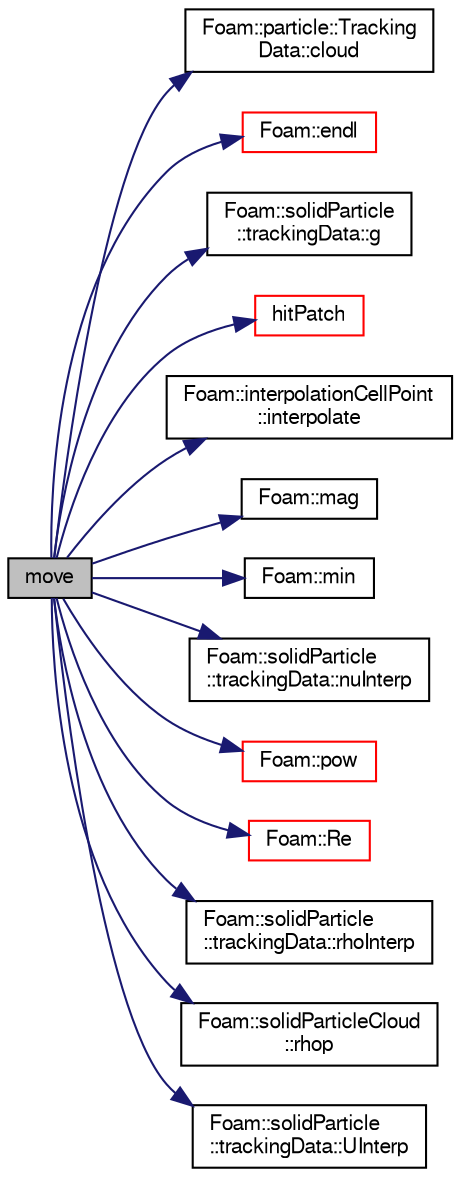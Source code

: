 digraph "move"
{
  bgcolor="transparent";
  edge [fontname="FreeSans",fontsize="10",labelfontname="FreeSans",labelfontsize="10"];
  node [fontname="FreeSans",fontsize="10",shape=record];
  rankdir="LR";
  Node71 [label="move",height=0.2,width=0.4,color="black", fillcolor="grey75", style="filled", fontcolor="black"];
  Node71 -> Node72 [color="midnightblue",fontsize="10",style="solid",fontname="FreeSans"];
  Node72 [label="Foam::particle::Tracking\lData::cloud",height=0.2,width=0.4,color="black",URL="$a23590.html#a75f12c9a2d28ecdfb85a8b1ad8034473",tooltip="Return a reference to the cloud. "];
  Node71 -> Node73 [color="midnightblue",fontsize="10",style="solid",fontname="FreeSans"];
  Node73 [label="Foam::endl",height=0.2,width=0.4,color="red",URL="$a21124.html#a2db8fe02a0d3909e9351bb4275b23ce4",tooltip="Add newline and flush stream. "];
  Node71 -> Node75 [color="midnightblue",fontsize="10",style="solid",fontname="FreeSans"];
  Node75 [label="Foam::solidParticle\l::trackingData::g",height=0.2,width=0.4,color="black",URL="$a24506.html#a7befcf8f2cd1324952c5a65a056b7454"];
  Node71 -> Node76 [color="midnightblue",fontsize="10",style="solid",fontname="FreeSans"];
  Node76 [label="hitPatch",height=0.2,width=0.4,color="red",URL="$a24502.html#a4caf1bad861c1ac81a4479c6de40ec58",tooltip="Overridable function to handle the particle hitting a patch. "];
  Node71 -> Node128 [color="midnightblue",fontsize="10",style="solid",fontname="FreeSans"];
  Node128 [label="Foam::interpolationCellPoint\l::interpolate",height=0.2,width=0.4,color="black",URL="$a22926.html#a220a48bd7fa710760bbef84f28a7b67f",tooltip="Interpolate field for the given cellPointWeight. "];
  Node71 -> Node125 [color="midnightblue",fontsize="10",style="solid",fontname="FreeSans"];
  Node125 [label="Foam::mag",height=0.2,width=0.4,color="black",URL="$a21124.html#a929da2a3fdcf3dacbbe0487d3a330dae"];
  Node71 -> Node129 [color="midnightblue",fontsize="10",style="solid",fontname="FreeSans"];
  Node129 [label="Foam::min",height=0.2,width=0.4,color="black",URL="$a21124.html#a253e112ad2d56d96230ff39ea7f442dc"];
  Node71 -> Node130 [color="midnightblue",fontsize="10",style="solid",fontname="FreeSans"];
  Node130 [label="Foam::solidParticle\l::trackingData::nuInterp",height=0.2,width=0.4,color="black",URL="$a24506.html#a96d8792d069b539e836bfcfb9b4416a1"];
  Node71 -> Node131 [color="midnightblue",fontsize="10",style="solid",fontname="FreeSans"];
  Node131 [label="Foam::pow",height=0.2,width=0.4,color="red",URL="$a21124.html#a7500c8e9d27a442adc75e287de074c7c"];
  Node71 -> Node135 [color="midnightblue",fontsize="10",style="solid",fontname="FreeSans"];
  Node135 [label="Foam::Re",height=0.2,width=0.4,color="red",URL="$a21124.html#affa366970bcbe0f7ccf7c85557a3e12b"];
  Node71 -> Node138 [color="midnightblue",fontsize="10",style="solid",fontname="FreeSans"];
  Node138 [label="Foam::solidParticle\l::trackingData::rhoInterp",height=0.2,width=0.4,color="black",URL="$a24506.html#a12c1656736e90954919815ee6c6f95e5"];
  Node71 -> Node139 [color="midnightblue",fontsize="10",style="solid",fontname="FreeSans"];
  Node139 [label="Foam::solidParticleCloud\l::rhop",height=0.2,width=0.4,color="black",URL="$a24514.html#ae09c4258b1935cb5b035089c90ab2d82"];
  Node71 -> Node140 [color="midnightblue",fontsize="10",style="solid",fontname="FreeSans"];
  Node140 [label="Foam::solidParticle\l::trackingData::UInterp",height=0.2,width=0.4,color="black",URL="$a24506.html#a1b9e3ecab572128508036b28ff7a6573"];
}
